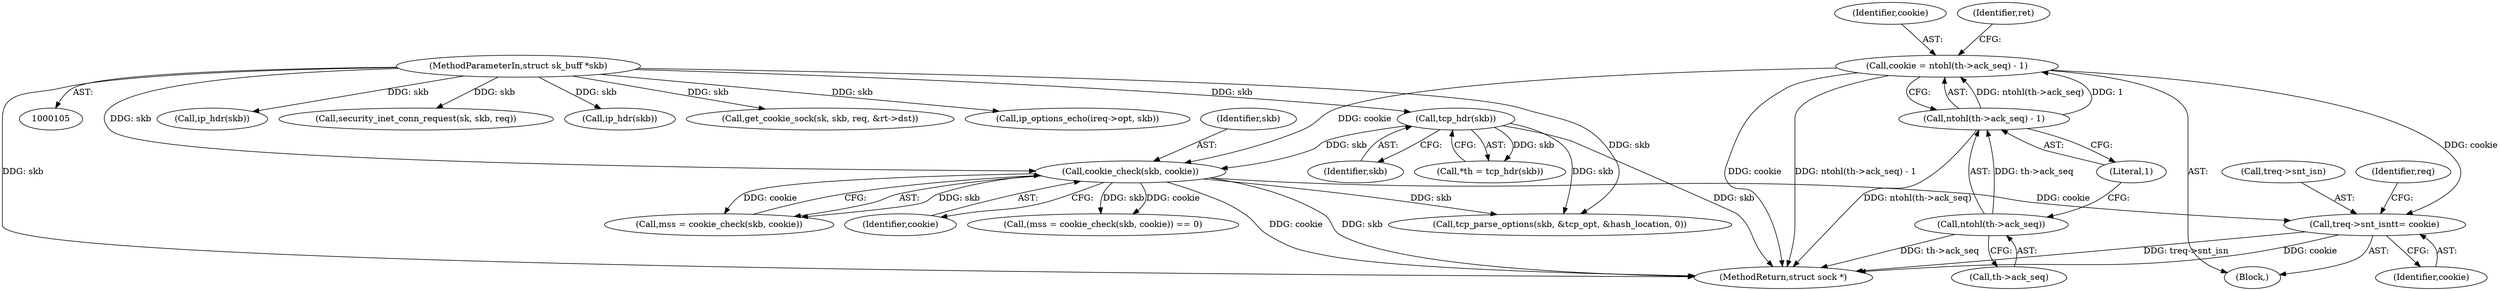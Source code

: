 digraph "0_linux_f6d8bd051c391c1c0458a30b2a7abcd939329259_28@pointer" {
"1000227" [label="(Call,treq->snt_isn\t\t= cookie)"];
"1000162" [label="(Call,cookie_check(skb, cookie))"];
"1000122" [label="(Call,tcp_hdr(skb))"];
"1000107" [label="(MethodParameterIn,struct sk_buff *skb)"];
"1000125" [label="(Call,cookie = ntohl(th->ack_seq) - 1)"];
"1000127" [label="(Call,ntohl(th->ack_seq) - 1)"];
"1000128" [label="(Call,ntohl(th->ack_seq))"];
"1000264" [label="(Call,ip_hdr(skb))"];
"1000129" [label="(Call,th->ack_seq)"];
"1000163" [label="(Identifier,skb)"];
"1000160" [label="(Call,mss = cookie_check(skb, cookie))"];
"1000159" [label="(Call,(mss = cookie_check(skb, cookie)) == 0)"];
"1000162" [label="(Call,cookie_check(skb, cookie))"];
"1000120" [label="(Call,*th = tcp_hdr(skb))"];
"1000125" [label="(Call,cookie = ntohl(th->ack_seq) - 1)"];
"1000358" [label="(Call,security_inet_conn_request(sk, skb, req))"];
"1000132" [label="(Literal,1)"];
"1000256" [label="(Call,ip_hdr(skb))"];
"1000122" [label="(Call,tcp_hdr(skb))"];
"1000480" [label="(MethodReturn,struct sock *)"];
"1000126" [label="(Identifier,cookie)"];
"1000469" [label="(Call,get_cookie_sock(sk, skb, req, &rt->dst))"];
"1000135" [label="(Identifier,ret)"];
"1000123" [label="(Identifier,skb)"];
"1000128" [label="(Call,ntohl(th->ack_seq))"];
"1000228" [label="(Call,treq->snt_isn)"];
"1000107" [label="(MethodParameterIn,struct sk_buff *skb)"];
"1000227" [label="(Call,treq->snt_isn\t\t= cookie)"];
"1000109" [label="(Block,)"];
"1000231" [label="(Identifier,cookie)"];
"1000164" [label="(Identifier,cookie)"];
"1000342" [label="(Call,ip_options_echo(ireq->opt, skb))"];
"1000127" [label="(Call,ntohl(th->ack_seq) - 1)"];
"1000234" [label="(Identifier,req)"];
"1000182" [label="(Call,tcp_parse_options(skb, &tcp_opt, &hash_location, 0))"];
"1000227" -> "1000109"  [label="AST: "];
"1000227" -> "1000231"  [label="CFG: "];
"1000228" -> "1000227"  [label="AST: "];
"1000231" -> "1000227"  [label="AST: "];
"1000234" -> "1000227"  [label="CFG: "];
"1000227" -> "1000480"  [label="DDG: treq->snt_isn"];
"1000227" -> "1000480"  [label="DDG: cookie"];
"1000162" -> "1000227"  [label="DDG: cookie"];
"1000125" -> "1000227"  [label="DDG: cookie"];
"1000162" -> "1000160"  [label="AST: "];
"1000162" -> "1000164"  [label="CFG: "];
"1000163" -> "1000162"  [label="AST: "];
"1000164" -> "1000162"  [label="AST: "];
"1000160" -> "1000162"  [label="CFG: "];
"1000162" -> "1000480"  [label="DDG: cookie"];
"1000162" -> "1000480"  [label="DDG: skb"];
"1000162" -> "1000159"  [label="DDG: skb"];
"1000162" -> "1000159"  [label="DDG: cookie"];
"1000162" -> "1000160"  [label="DDG: skb"];
"1000162" -> "1000160"  [label="DDG: cookie"];
"1000122" -> "1000162"  [label="DDG: skb"];
"1000107" -> "1000162"  [label="DDG: skb"];
"1000125" -> "1000162"  [label="DDG: cookie"];
"1000162" -> "1000182"  [label="DDG: skb"];
"1000122" -> "1000120"  [label="AST: "];
"1000122" -> "1000123"  [label="CFG: "];
"1000123" -> "1000122"  [label="AST: "];
"1000120" -> "1000122"  [label="CFG: "];
"1000122" -> "1000480"  [label="DDG: skb"];
"1000122" -> "1000120"  [label="DDG: skb"];
"1000107" -> "1000122"  [label="DDG: skb"];
"1000122" -> "1000182"  [label="DDG: skb"];
"1000107" -> "1000105"  [label="AST: "];
"1000107" -> "1000480"  [label="DDG: skb"];
"1000107" -> "1000182"  [label="DDG: skb"];
"1000107" -> "1000256"  [label="DDG: skb"];
"1000107" -> "1000264"  [label="DDG: skb"];
"1000107" -> "1000342"  [label="DDG: skb"];
"1000107" -> "1000358"  [label="DDG: skb"];
"1000107" -> "1000469"  [label="DDG: skb"];
"1000125" -> "1000109"  [label="AST: "];
"1000125" -> "1000127"  [label="CFG: "];
"1000126" -> "1000125"  [label="AST: "];
"1000127" -> "1000125"  [label="AST: "];
"1000135" -> "1000125"  [label="CFG: "];
"1000125" -> "1000480"  [label="DDG: cookie"];
"1000125" -> "1000480"  [label="DDG: ntohl(th->ack_seq) - 1"];
"1000127" -> "1000125"  [label="DDG: ntohl(th->ack_seq)"];
"1000127" -> "1000125"  [label="DDG: 1"];
"1000127" -> "1000132"  [label="CFG: "];
"1000128" -> "1000127"  [label="AST: "];
"1000132" -> "1000127"  [label="AST: "];
"1000127" -> "1000480"  [label="DDG: ntohl(th->ack_seq)"];
"1000128" -> "1000127"  [label="DDG: th->ack_seq"];
"1000128" -> "1000129"  [label="CFG: "];
"1000129" -> "1000128"  [label="AST: "];
"1000132" -> "1000128"  [label="CFG: "];
"1000128" -> "1000480"  [label="DDG: th->ack_seq"];
}
